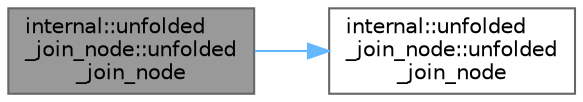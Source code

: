 digraph "internal::unfolded_join_node::unfolded_join_node"
{
 // LATEX_PDF_SIZE
  bgcolor="transparent";
  edge [fontname=Helvetica,fontsize=10,labelfontname=Helvetica,labelfontsize=10];
  node [fontname=Helvetica,fontsize=10,shape=box,height=0.2,width=0.4];
  rankdir="LR";
  Node1 [id="Node000001",label="internal::unfolded\l_join_node::unfolded\l_join_node",height=0.2,width=0.4,color="gray40", fillcolor="grey60", style="filled", fontcolor="black",tooltip=" "];
  Node1 -> Node2 [id="edge1_Node000001_Node000002",color="steelblue1",style="solid",tooltip=" "];
  Node2 [id="Node000002",label="internal::unfolded\l_join_node::unfolded\l_join_node",height=0.2,width=0.4,color="grey40", fillcolor="white", style="filled",URL="$classinternal_1_1unfolded__join__node.html#a7c2a5d172b4d93dfe73a91f501de428f",tooltip=" "];
}
